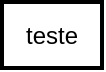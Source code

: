<mxfile version="23.1.5" type="github">
  <diagram name="Página-1" id="m6exF4D_gleF91tdellS">
    <mxGraphModel>
      <root>
        <mxCell id="0" />
        <mxCell id="1" parent="0" />
        <mxCell id="2" value="teste" style="whiteSpace=wrap;strokeWidth=2;" vertex="1" parent="1">
          <mxGeometry width="50" height="33" as="geometry" />
        </mxCell>
      </root>
    </mxGraphModel>
  </diagram>
</mxfile>
